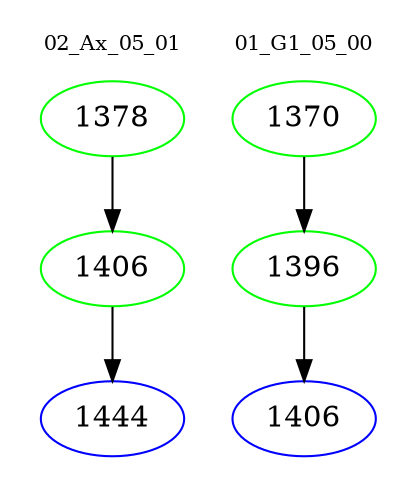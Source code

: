 digraph{
subgraph cluster_0 {
color = white
label = "02_Ax_05_01";
fontsize=10;
T0_1378 [label="1378", color="green"]
T0_1378 -> T0_1406 [color="black"]
T0_1406 [label="1406", color="green"]
T0_1406 -> T0_1444 [color="black"]
T0_1444 [label="1444", color="blue"]
}
subgraph cluster_1 {
color = white
label = "01_G1_05_00";
fontsize=10;
T1_1370 [label="1370", color="green"]
T1_1370 -> T1_1396 [color="black"]
T1_1396 [label="1396", color="green"]
T1_1396 -> T1_1406 [color="black"]
T1_1406 [label="1406", color="blue"]
}
}
